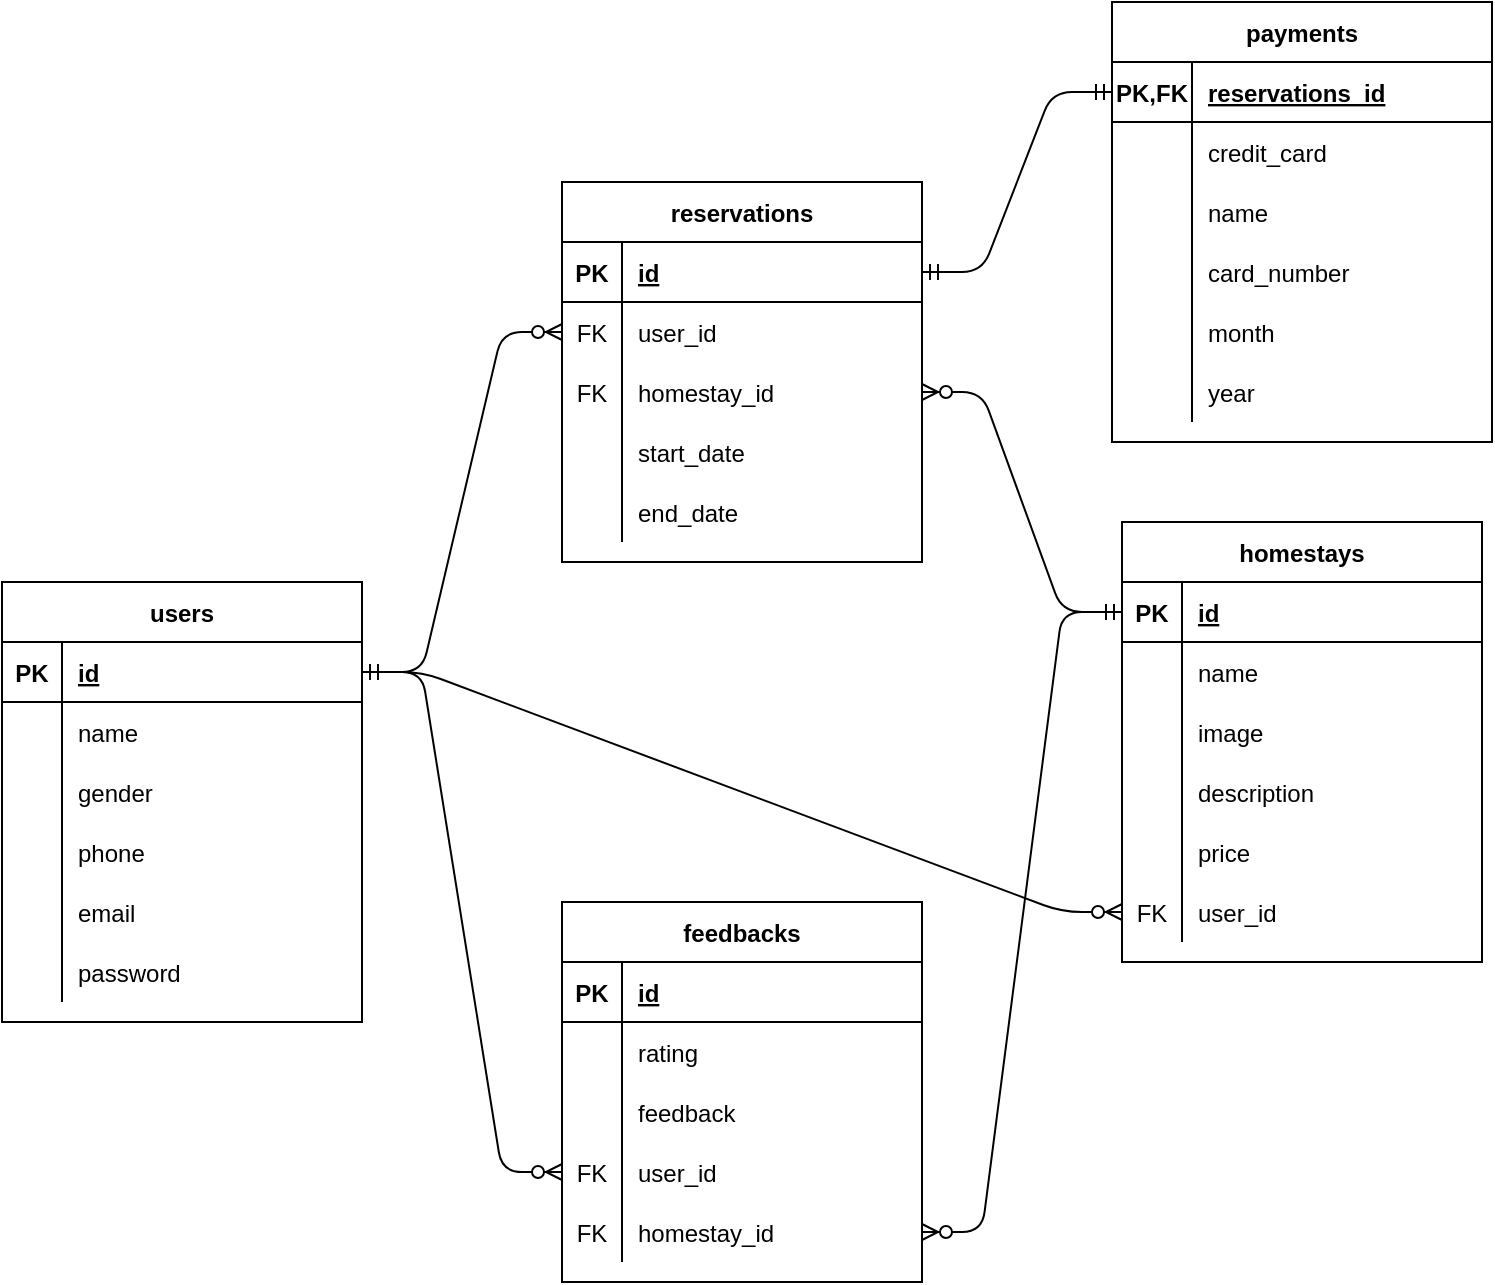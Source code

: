 <mxfile version="13.9.9" type="device"><diagram id="NwZHqndju-CirYjPbC9-" name="Page-1"><mxGraphModel dx="852" dy="494" grid="1" gridSize="10" guides="1" tooltips="1" connect="1" arrows="1" fold="1" page="1" pageScale="1" pageWidth="850" pageHeight="1100" math="0" shadow="0"><root><mxCell id="0"/><mxCell id="1" parent="0"/><mxCell id="INiHXZdMH8Mc_cu-hCHX-1" value="users" style="shape=table;startSize=30;container=1;collapsible=1;childLayout=tableLayout;fixedRows=1;rowLines=0;fontStyle=1;align=center;resizeLast=1;" parent="1" vertex="1"><mxGeometry x="170" y="350" width="180" height="220" as="geometry"/></mxCell><mxCell id="INiHXZdMH8Mc_cu-hCHX-2" value="" style="shape=partialRectangle;collapsible=0;dropTarget=0;pointerEvents=0;fillColor=none;top=0;left=0;bottom=1;right=0;points=[[0,0.5],[1,0.5]];portConstraint=eastwest;" parent="INiHXZdMH8Mc_cu-hCHX-1" vertex="1"><mxGeometry y="30" width="180" height="30" as="geometry"/></mxCell><mxCell id="INiHXZdMH8Mc_cu-hCHX-3" value="PK" style="shape=partialRectangle;connectable=0;fillColor=none;top=0;left=0;bottom=0;right=0;fontStyle=1;overflow=hidden;" parent="INiHXZdMH8Mc_cu-hCHX-2" vertex="1"><mxGeometry width="30" height="30" as="geometry"/></mxCell><mxCell id="INiHXZdMH8Mc_cu-hCHX-4" value="id" style="shape=partialRectangle;connectable=0;fillColor=none;top=0;left=0;bottom=0;right=0;align=left;spacingLeft=6;fontStyle=5;overflow=hidden;" parent="INiHXZdMH8Mc_cu-hCHX-2" vertex="1"><mxGeometry x="30" width="150" height="30" as="geometry"/></mxCell><mxCell id="INiHXZdMH8Mc_cu-hCHX-5" value="" style="shape=partialRectangle;collapsible=0;dropTarget=0;pointerEvents=0;fillColor=none;top=0;left=0;bottom=0;right=0;points=[[0,0.5],[1,0.5]];portConstraint=eastwest;" parent="INiHXZdMH8Mc_cu-hCHX-1" vertex="1"><mxGeometry y="60" width="180" height="30" as="geometry"/></mxCell><mxCell id="INiHXZdMH8Mc_cu-hCHX-6" value="" style="shape=partialRectangle;connectable=0;fillColor=none;top=0;left=0;bottom=0;right=0;editable=1;overflow=hidden;" parent="INiHXZdMH8Mc_cu-hCHX-5" vertex="1"><mxGeometry width="30" height="30" as="geometry"/></mxCell><mxCell id="INiHXZdMH8Mc_cu-hCHX-7" value="name" style="shape=partialRectangle;connectable=0;fillColor=none;top=0;left=0;bottom=0;right=0;align=left;spacingLeft=6;overflow=hidden;" parent="INiHXZdMH8Mc_cu-hCHX-5" vertex="1"><mxGeometry x="30" width="150" height="30" as="geometry"/></mxCell><mxCell id="INiHXZdMH8Mc_cu-hCHX-8" value="" style="shape=partialRectangle;collapsible=0;dropTarget=0;pointerEvents=0;fillColor=none;top=0;left=0;bottom=0;right=0;points=[[0,0.5],[1,0.5]];portConstraint=eastwest;" parent="INiHXZdMH8Mc_cu-hCHX-1" vertex="1"><mxGeometry y="90" width="180" height="30" as="geometry"/></mxCell><mxCell id="INiHXZdMH8Mc_cu-hCHX-9" value="" style="shape=partialRectangle;connectable=0;fillColor=none;top=0;left=0;bottom=0;right=0;editable=1;overflow=hidden;" parent="INiHXZdMH8Mc_cu-hCHX-8" vertex="1"><mxGeometry width="30" height="30" as="geometry"/></mxCell><mxCell id="INiHXZdMH8Mc_cu-hCHX-10" value="gender" style="shape=partialRectangle;connectable=0;fillColor=none;top=0;left=0;bottom=0;right=0;align=left;spacingLeft=6;overflow=hidden;" parent="INiHXZdMH8Mc_cu-hCHX-8" vertex="1"><mxGeometry x="30" width="150" height="30" as="geometry"/></mxCell><mxCell id="INiHXZdMH8Mc_cu-hCHX-11" value="" style="shape=partialRectangle;collapsible=0;dropTarget=0;pointerEvents=0;fillColor=none;top=0;left=0;bottom=0;right=0;points=[[0,0.5],[1,0.5]];portConstraint=eastwest;" parent="INiHXZdMH8Mc_cu-hCHX-1" vertex="1"><mxGeometry y="120" width="180" height="30" as="geometry"/></mxCell><mxCell id="INiHXZdMH8Mc_cu-hCHX-12" value="" style="shape=partialRectangle;connectable=0;fillColor=none;top=0;left=0;bottom=0;right=0;editable=1;overflow=hidden;" parent="INiHXZdMH8Mc_cu-hCHX-11" vertex="1"><mxGeometry width="30" height="30" as="geometry"/></mxCell><mxCell id="INiHXZdMH8Mc_cu-hCHX-13" value="phone" style="shape=partialRectangle;connectable=0;fillColor=none;top=0;left=0;bottom=0;right=0;align=left;spacingLeft=6;overflow=hidden;" parent="INiHXZdMH8Mc_cu-hCHX-11" vertex="1"><mxGeometry x="30" width="150" height="30" as="geometry"/></mxCell><mxCell id="INiHXZdMH8Mc_cu-hCHX-17" style="shape=partialRectangle;collapsible=0;dropTarget=0;pointerEvents=0;fillColor=none;top=0;left=0;bottom=0;right=0;points=[[0,0.5],[1,0.5]];portConstraint=eastwest;" parent="INiHXZdMH8Mc_cu-hCHX-1" vertex="1"><mxGeometry y="150" width="180" height="30" as="geometry"/></mxCell><mxCell id="INiHXZdMH8Mc_cu-hCHX-18" style="shape=partialRectangle;connectable=0;fillColor=none;top=0;left=0;bottom=0;right=0;editable=1;overflow=hidden;" parent="INiHXZdMH8Mc_cu-hCHX-17" vertex="1"><mxGeometry width="30" height="30" as="geometry"/></mxCell><mxCell id="INiHXZdMH8Mc_cu-hCHX-19" value="email" style="shape=partialRectangle;connectable=0;fillColor=none;top=0;left=0;bottom=0;right=0;align=left;spacingLeft=6;overflow=hidden;" parent="INiHXZdMH8Mc_cu-hCHX-17" vertex="1"><mxGeometry x="30" width="150" height="30" as="geometry"/></mxCell><mxCell id="INiHXZdMH8Mc_cu-hCHX-20" style="shape=partialRectangle;collapsible=0;dropTarget=0;pointerEvents=0;fillColor=none;top=0;left=0;bottom=0;right=0;points=[[0,0.5],[1,0.5]];portConstraint=eastwest;" parent="INiHXZdMH8Mc_cu-hCHX-1" vertex="1"><mxGeometry y="180" width="180" height="30" as="geometry"/></mxCell><mxCell id="INiHXZdMH8Mc_cu-hCHX-21" style="shape=partialRectangle;connectable=0;fillColor=none;top=0;left=0;bottom=0;right=0;editable=1;overflow=hidden;" parent="INiHXZdMH8Mc_cu-hCHX-20" vertex="1"><mxGeometry width="30" height="30" as="geometry"/></mxCell><mxCell id="INiHXZdMH8Mc_cu-hCHX-22" value="password" style="shape=partialRectangle;connectable=0;fillColor=none;top=0;left=0;bottom=0;right=0;align=left;spacingLeft=6;overflow=hidden;" parent="INiHXZdMH8Mc_cu-hCHX-20" vertex="1"><mxGeometry x="30" width="150" height="30" as="geometry"/></mxCell><mxCell id="INiHXZdMH8Mc_cu-hCHX-23" value="homestays" style="shape=table;startSize=30;container=1;collapsible=1;childLayout=tableLayout;fixedRows=1;rowLines=0;fontStyle=1;align=center;resizeLast=1;" parent="1" vertex="1"><mxGeometry x="730" y="320" width="180" height="220" as="geometry"/></mxCell><mxCell id="INiHXZdMH8Mc_cu-hCHX-24" value="" style="shape=partialRectangle;collapsible=0;dropTarget=0;pointerEvents=0;fillColor=none;top=0;left=0;bottom=1;right=0;points=[[0,0.5],[1,0.5]];portConstraint=eastwest;" parent="INiHXZdMH8Mc_cu-hCHX-23" vertex="1"><mxGeometry y="30" width="180" height="30" as="geometry"/></mxCell><mxCell id="INiHXZdMH8Mc_cu-hCHX-25" value="PK" style="shape=partialRectangle;connectable=0;fillColor=none;top=0;left=0;bottom=0;right=0;fontStyle=1;overflow=hidden;" parent="INiHXZdMH8Mc_cu-hCHX-24" vertex="1"><mxGeometry width="30" height="30" as="geometry"/></mxCell><mxCell id="INiHXZdMH8Mc_cu-hCHX-26" value="id" style="shape=partialRectangle;connectable=0;fillColor=none;top=0;left=0;bottom=0;right=0;align=left;spacingLeft=6;fontStyle=5;overflow=hidden;" parent="INiHXZdMH8Mc_cu-hCHX-24" vertex="1"><mxGeometry x="30" width="150" height="30" as="geometry"/></mxCell><mxCell id="INiHXZdMH8Mc_cu-hCHX-27" value="" style="shape=partialRectangle;collapsible=0;dropTarget=0;pointerEvents=0;fillColor=none;top=0;left=0;bottom=0;right=0;points=[[0,0.5],[1,0.5]];portConstraint=eastwest;" parent="INiHXZdMH8Mc_cu-hCHX-23" vertex="1"><mxGeometry y="60" width="180" height="30" as="geometry"/></mxCell><mxCell id="INiHXZdMH8Mc_cu-hCHX-28" value="" style="shape=partialRectangle;connectable=0;fillColor=none;top=0;left=0;bottom=0;right=0;editable=1;overflow=hidden;" parent="INiHXZdMH8Mc_cu-hCHX-27" vertex="1"><mxGeometry width="30" height="30" as="geometry"/></mxCell><mxCell id="INiHXZdMH8Mc_cu-hCHX-29" value="name" style="shape=partialRectangle;connectable=0;fillColor=none;top=0;left=0;bottom=0;right=0;align=left;spacingLeft=6;overflow=hidden;" parent="INiHXZdMH8Mc_cu-hCHX-27" vertex="1"><mxGeometry x="30" width="150" height="30" as="geometry"/></mxCell><mxCell id="lfOwHOdz3PCNLN7N-f5P-1" style="shape=partialRectangle;collapsible=0;dropTarget=0;pointerEvents=0;fillColor=none;top=0;left=0;bottom=0;right=0;points=[[0,0.5],[1,0.5]];portConstraint=eastwest;" parent="INiHXZdMH8Mc_cu-hCHX-23" vertex="1"><mxGeometry y="90" width="180" height="30" as="geometry"/></mxCell><mxCell id="lfOwHOdz3PCNLN7N-f5P-2" style="shape=partialRectangle;connectable=0;fillColor=none;top=0;left=0;bottom=0;right=0;editable=1;overflow=hidden;" parent="lfOwHOdz3PCNLN7N-f5P-1" vertex="1"><mxGeometry width="30" height="30" as="geometry"/></mxCell><mxCell id="lfOwHOdz3PCNLN7N-f5P-3" value="image" style="shape=partialRectangle;connectable=0;fillColor=none;top=0;left=0;bottom=0;right=0;align=left;spacingLeft=6;overflow=hidden;" parent="lfOwHOdz3PCNLN7N-f5P-1" vertex="1"><mxGeometry x="30" width="150" height="30" as="geometry"/></mxCell><mxCell id="INiHXZdMH8Mc_cu-hCHX-30" value="" style="shape=partialRectangle;collapsible=0;dropTarget=0;pointerEvents=0;fillColor=none;top=0;left=0;bottom=0;right=0;points=[[0,0.5],[1,0.5]];portConstraint=eastwest;" parent="INiHXZdMH8Mc_cu-hCHX-23" vertex="1"><mxGeometry y="120" width="180" height="30" as="geometry"/></mxCell><mxCell id="INiHXZdMH8Mc_cu-hCHX-31" value="" style="shape=partialRectangle;connectable=0;fillColor=none;top=0;left=0;bottom=0;right=0;editable=1;overflow=hidden;" parent="INiHXZdMH8Mc_cu-hCHX-30" vertex="1"><mxGeometry width="30" height="30" as="geometry"/></mxCell><mxCell id="INiHXZdMH8Mc_cu-hCHX-32" value="description" style="shape=partialRectangle;connectable=0;fillColor=none;top=0;left=0;bottom=0;right=0;align=left;spacingLeft=6;overflow=hidden;" parent="INiHXZdMH8Mc_cu-hCHX-30" vertex="1"><mxGeometry x="30" width="150" height="30" as="geometry"/></mxCell><mxCell id="INiHXZdMH8Mc_cu-hCHX-33" value="" style="shape=partialRectangle;collapsible=0;dropTarget=0;pointerEvents=0;fillColor=none;top=0;left=0;bottom=0;right=0;points=[[0,0.5],[1,0.5]];portConstraint=eastwest;" parent="INiHXZdMH8Mc_cu-hCHX-23" vertex="1"><mxGeometry y="150" width="180" height="30" as="geometry"/></mxCell><mxCell id="INiHXZdMH8Mc_cu-hCHX-34" value="" style="shape=partialRectangle;connectable=0;fillColor=none;top=0;left=0;bottom=0;right=0;editable=1;overflow=hidden;" parent="INiHXZdMH8Mc_cu-hCHX-33" vertex="1"><mxGeometry width="30" height="30" as="geometry"/></mxCell><mxCell id="INiHXZdMH8Mc_cu-hCHX-35" value="price" style="shape=partialRectangle;connectable=0;fillColor=none;top=0;left=0;bottom=0;right=0;align=left;spacingLeft=6;overflow=hidden;" parent="INiHXZdMH8Mc_cu-hCHX-33" vertex="1"><mxGeometry x="30" width="150" height="30" as="geometry"/></mxCell><mxCell id="INiHXZdMH8Mc_cu-hCHX-39" style="shape=partialRectangle;collapsible=0;dropTarget=0;pointerEvents=0;fillColor=none;top=0;left=0;bottom=0;right=0;points=[[0,0.5],[1,0.5]];portConstraint=eastwest;" parent="INiHXZdMH8Mc_cu-hCHX-23" vertex="1"><mxGeometry y="180" width="180" height="30" as="geometry"/></mxCell><mxCell id="INiHXZdMH8Mc_cu-hCHX-40" value="FK" style="shape=partialRectangle;connectable=0;fillColor=none;top=0;left=0;bottom=0;right=0;editable=1;overflow=hidden;" parent="INiHXZdMH8Mc_cu-hCHX-39" vertex="1"><mxGeometry width="30" height="30" as="geometry"/></mxCell><mxCell id="INiHXZdMH8Mc_cu-hCHX-41" value="user_id" style="shape=partialRectangle;connectable=0;fillColor=none;top=0;left=0;bottom=0;right=0;align=left;spacingLeft=6;overflow=hidden;" parent="INiHXZdMH8Mc_cu-hCHX-39" vertex="1"><mxGeometry x="30" width="150" height="30" as="geometry"/></mxCell><mxCell id="INiHXZdMH8Mc_cu-hCHX-47" value="" style="edgeStyle=entityRelationEdgeStyle;fontSize=12;html=1;endArrow=ERzeroToMany;startArrow=ERmandOne;" parent="1" source="INiHXZdMH8Mc_cu-hCHX-2" target="INiHXZdMH8Mc_cu-hCHX-39" edge="1"><mxGeometry width="100" height="100" relative="1" as="geometry"><mxPoint x="370" y="310" as="sourcePoint"/><mxPoint x="470" y="210" as="targetPoint"/></mxGeometry></mxCell><mxCell id="INiHXZdMH8Mc_cu-hCHX-48" value="reservations" style="shape=table;startSize=30;container=1;collapsible=1;childLayout=tableLayout;fixedRows=1;rowLines=0;fontStyle=1;align=center;resizeLast=1;" parent="1" vertex="1"><mxGeometry x="450" y="150" width="180" height="190" as="geometry"/></mxCell><mxCell id="INiHXZdMH8Mc_cu-hCHX-49" value="" style="shape=partialRectangle;collapsible=0;dropTarget=0;pointerEvents=0;fillColor=none;top=0;left=0;bottom=1;right=0;points=[[0,0.5],[1,0.5]];portConstraint=eastwest;" parent="INiHXZdMH8Mc_cu-hCHX-48" vertex="1"><mxGeometry y="30" width="180" height="30" as="geometry"/></mxCell><mxCell id="INiHXZdMH8Mc_cu-hCHX-50" value="PK" style="shape=partialRectangle;connectable=0;fillColor=none;top=0;left=0;bottom=0;right=0;fontStyle=1;overflow=hidden;" parent="INiHXZdMH8Mc_cu-hCHX-49" vertex="1"><mxGeometry width="30" height="30" as="geometry"/></mxCell><mxCell id="INiHXZdMH8Mc_cu-hCHX-51" value="id" style="shape=partialRectangle;connectable=0;fillColor=none;top=0;left=0;bottom=0;right=0;align=left;spacingLeft=6;fontStyle=5;overflow=hidden;" parent="INiHXZdMH8Mc_cu-hCHX-49" vertex="1"><mxGeometry x="30" width="150" height="30" as="geometry"/></mxCell><mxCell id="INiHXZdMH8Mc_cu-hCHX-52" value="" style="shape=partialRectangle;collapsible=0;dropTarget=0;pointerEvents=0;fillColor=none;top=0;left=0;bottom=0;right=0;points=[[0,0.5],[1,0.5]];portConstraint=eastwest;" parent="INiHXZdMH8Mc_cu-hCHX-48" vertex="1"><mxGeometry y="60" width="180" height="30" as="geometry"/></mxCell><mxCell id="INiHXZdMH8Mc_cu-hCHX-53" value="FK" style="shape=partialRectangle;connectable=0;fillColor=none;top=0;left=0;bottom=0;right=0;editable=1;overflow=hidden;" parent="INiHXZdMH8Mc_cu-hCHX-52" vertex="1"><mxGeometry width="30" height="30" as="geometry"/></mxCell><mxCell id="INiHXZdMH8Mc_cu-hCHX-54" value="user_id" style="shape=partialRectangle;connectable=0;fillColor=none;top=0;left=0;bottom=0;right=0;align=left;spacingLeft=6;overflow=hidden;" parent="INiHXZdMH8Mc_cu-hCHX-52" vertex="1"><mxGeometry x="30" width="150" height="30" as="geometry"/></mxCell><mxCell id="INiHXZdMH8Mc_cu-hCHX-55" value="" style="shape=partialRectangle;collapsible=0;dropTarget=0;pointerEvents=0;fillColor=none;top=0;left=0;bottom=0;right=0;points=[[0,0.5],[1,0.5]];portConstraint=eastwest;" parent="INiHXZdMH8Mc_cu-hCHX-48" vertex="1"><mxGeometry y="90" width="180" height="30" as="geometry"/></mxCell><mxCell id="INiHXZdMH8Mc_cu-hCHX-56" value="FK" style="shape=partialRectangle;connectable=0;fillColor=none;top=0;left=0;bottom=0;right=0;editable=1;overflow=hidden;" parent="INiHXZdMH8Mc_cu-hCHX-55" vertex="1"><mxGeometry width="30" height="30" as="geometry"/></mxCell><mxCell id="INiHXZdMH8Mc_cu-hCHX-57" value="homestay_id" style="shape=partialRectangle;connectable=0;fillColor=none;top=0;left=0;bottom=0;right=0;align=left;spacingLeft=6;overflow=hidden;" parent="INiHXZdMH8Mc_cu-hCHX-55" vertex="1"><mxGeometry x="30" width="150" height="30" as="geometry"/></mxCell><mxCell id="INiHXZdMH8Mc_cu-hCHX-58" value="" style="shape=partialRectangle;collapsible=0;dropTarget=0;pointerEvents=0;fillColor=none;top=0;left=0;bottom=0;right=0;points=[[0,0.5],[1,0.5]];portConstraint=eastwest;" parent="INiHXZdMH8Mc_cu-hCHX-48" vertex="1"><mxGeometry y="120" width="180" height="30" as="geometry"/></mxCell><mxCell id="INiHXZdMH8Mc_cu-hCHX-59" value="" style="shape=partialRectangle;connectable=0;fillColor=none;top=0;left=0;bottom=0;right=0;editable=1;overflow=hidden;" parent="INiHXZdMH8Mc_cu-hCHX-58" vertex="1"><mxGeometry width="30" height="30" as="geometry"/></mxCell><mxCell id="INiHXZdMH8Mc_cu-hCHX-60" value="start_date" style="shape=partialRectangle;connectable=0;fillColor=none;top=0;left=0;bottom=0;right=0;align=left;spacingLeft=6;overflow=hidden;" parent="INiHXZdMH8Mc_cu-hCHX-58" vertex="1"><mxGeometry x="30" width="150" height="30" as="geometry"/></mxCell><mxCell id="INiHXZdMH8Mc_cu-hCHX-61" style="shape=partialRectangle;collapsible=0;dropTarget=0;pointerEvents=0;fillColor=none;top=0;left=0;bottom=0;right=0;points=[[0,0.5],[1,0.5]];portConstraint=eastwest;" parent="INiHXZdMH8Mc_cu-hCHX-48" vertex="1"><mxGeometry y="150" width="180" height="30" as="geometry"/></mxCell><mxCell id="INiHXZdMH8Mc_cu-hCHX-62" style="shape=partialRectangle;connectable=0;fillColor=none;top=0;left=0;bottom=0;right=0;editable=1;overflow=hidden;" parent="INiHXZdMH8Mc_cu-hCHX-61" vertex="1"><mxGeometry width="30" height="30" as="geometry"/></mxCell><mxCell id="INiHXZdMH8Mc_cu-hCHX-63" value="end_date" style="shape=partialRectangle;connectable=0;fillColor=none;top=0;left=0;bottom=0;right=0;align=left;spacingLeft=6;overflow=hidden;" parent="INiHXZdMH8Mc_cu-hCHX-61" vertex="1"><mxGeometry x="30" width="150" height="30" as="geometry"/></mxCell><mxCell id="INiHXZdMH8Mc_cu-hCHX-67" value="" style="edgeStyle=entityRelationEdgeStyle;fontSize=12;html=1;endArrow=ERzeroToMany;startArrow=ERmandOne;entryX=1;entryY=0.5;entryDx=0;entryDy=0;" parent="1" source="INiHXZdMH8Mc_cu-hCHX-24" target="INiHXZdMH8Mc_cu-hCHX-55" edge="1"><mxGeometry width="100" height="100" relative="1" as="geometry"><mxPoint x="430" y="330" as="sourcePoint"/><mxPoint x="530" y="230" as="targetPoint"/></mxGeometry></mxCell><mxCell id="INiHXZdMH8Mc_cu-hCHX-68" value="" style="edgeStyle=entityRelationEdgeStyle;fontSize=12;html=1;endArrow=ERzeroToMany;startArrow=ERmandOne;exitX=1;exitY=0.5;exitDx=0;exitDy=0;entryX=0;entryY=0.5;entryDx=0;entryDy=0;" parent="1" source="INiHXZdMH8Mc_cu-hCHX-2" target="INiHXZdMH8Mc_cu-hCHX-52" edge="1"><mxGeometry width="100" height="100" relative="1" as="geometry"><mxPoint x="430" y="330" as="sourcePoint"/><mxPoint x="530" y="230" as="targetPoint"/></mxGeometry></mxCell><mxCell id="INiHXZdMH8Mc_cu-hCHX-69" value="payments" style="shape=table;startSize=30;container=1;collapsible=1;childLayout=tableLayout;fixedRows=1;rowLines=0;fontStyle=1;align=center;resizeLast=1;" parent="1" vertex="1"><mxGeometry x="725" y="60" width="190" height="220" as="geometry"/></mxCell><mxCell id="INiHXZdMH8Mc_cu-hCHX-70" value="" style="shape=partialRectangle;collapsible=0;dropTarget=0;pointerEvents=0;fillColor=none;top=0;left=0;bottom=1;right=0;points=[[0,0.5],[1,0.5]];portConstraint=eastwest;" parent="INiHXZdMH8Mc_cu-hCHX-69" vertex="1"><mxGeometry y="30" width="190" height="30" as="geometry"/></mxCell><mxCell id="INiHXZdMH8Mc_cu-hCHX-71" value="PK,FK" style="shape=partialRectangle;connectable=0;fillColor=none;top=0;left=0;bottom=0;right=0;fontStyle=1;overflow=hidden;" parent="INiHXZdMH8Mc_cu-hCHX-70" vertex="1"><mxGeometry width="40" height="30" as="geometry"/></mxCell><mxCell id="INiHXZdMH8Mc_cu-hCHX-72" value="reservations_id" style="shape=partialRectangle;connectable=0;fillColor=none;top=0;left=0;bottom=0;right=0;align=left;spacingLeft=6;fontStyle=5;overflow=hidden;" parent="INiHXZdMH8Mc_cu-hCHX-70" vertex="1"><mxGeometry x="40" width="150" height="30" as="geometry"/></mxCell><mxCell id="INiHXZdMH8Mc_cu-hCHX-73" value="" style="shape=partialRectangle;collapsible=0;dropTarget=0;pointerEvents=0;fillColor=none;top=0;left=0;bottom=0;right=0;points=[[0,0.5],[1,0.5]];portConstraint=eastwest;" parent="INiHXZdMH8Mc_cu-hCHX-69" vertex="1"><mxGeometry y="60" width="190" height="30" as="geometry"/></mxCell><mxCell id="INiHXZdMH8Mc_cu-hCHX-74" value="" style="shape=partialRectangle;connectable=0;fillColor=none;top=0;left=0;bottom=0;right=0;editable=1;overflow=hidden;" parent="INiHXZdMH8Mc_cu-hCHX-73" vertex="1"><mxGeometry width="40" height="30" as="geometry"/></mxCell><mxCell id="INiHXZdMH8Mc_cu-hCHX-75" value="credit_card" style="shape=partialRectangle;connectable=0;fillColor=none;top=0;left=0;bottom=0;right=0;align=left;spacingLeft=6;overflow=hidden;" parent="INiHXZdMH8Mc_cu-hCHX-73" vertex="1"><mxGeometry x="40" width="150" height="30" as="geometry"/></mxCell><mxCell id="INiHXZdMH8Mc_cu-hCHX-76" value="" style="shape=partialRectangle;collapsible=0;dropTarget=0;pointerEvents=0;fillColor=none;top=0;left=0;bottom=0;right=0;points=[[0,0.5],[1,0.5]];portConstraint=eastwest;" parent="INiHXZdMH8Mc_cu-hCHX-69" vertex="1"><mxGeometry y="90" width="190" height="30" as="geometry"/></mxCell><mxCell id="INiHXZdMH8Mc_cu-hCHX-77" value="" style="shape=partialRectangle;connectable=0;fillColor=none;top=0;left=0;bottom=0;right=0;editable=1;overflow=hidden;" parent="INiHXZdMH8Mc_cu-hCHX-76" vertex="1"><mxGeometry width="40" height="30" as="geometry"/></mxCell><mxCell id="INiHXZdMH8Mc_cu-hCHX-78" value="name" style="shape=partialRectangle;connectable=0;fillColor=none;top=0;left=0;bottom=0;right=0;align=left;spacingLeft=6;overflow=hidden;" parent="INiHXZdMH8Mc_cu-hCHX-76" vertex="1"><mxGeometry x="40" width="150" height="30" as="geometry"/></mxCell><mxCell id="INiHXZdMH8Mc_cu-hCHX-79" value="" style="shape=partialRectangle;collapsible=0;dropTarget=0;pointerEvents=0;fillColor=none;top=0;left=0;bottom=0;right=0;points=[[0,0.5],[1,0.5]];portConstraint=eastwest;" parent="INiHXZdMH8Mc_cu-hCHX-69" vertex="1"><mxGeometry y="120" width="190" height="30" as="geometry"/></mxCell><mxCell id="INiHXZdMH8Mc_cu-hCHX-80" value="" style="shape=partialRectangle;connectable=0;fillColor=none;top=0;left=0;bottom=0;right=0;editable=1;overflow=hidden;" parent="INiHXZdMH8Mc_cu-hCHX-79" vertex="1"><mxGeometry width="40" height="30" as="geometry"/></mxCell><mxCell id="INiHXZdMH8Mc_cu-hCHX-81" value="card_number" style="shape=partialRectangle;connectable=0;fillColor=none;top=0;left=0;bottom=0;right=0;align=left;spacingLeft=6;overflow=hidden;" parent="INiHXZdMH8Mc_cu-hCHX-79" vertex="1"><mxGeometry x="40" width="150" height="30" as="geometry"/></mxCell><mxCell id="INiHXZdMH8Mc_cu-hCHX-82" style="shape=partialRectangle;collapsible=0;dropTarget=0;pointerEvents=0;fillColor=none;top=0;left=0;bottom=0;right=0;points=[[0,0.5],[1,0.5]];portConstraint=eastwest;" parent="INiHXZdMH8Mc_cu-hCHX-69" vertex="1"><mxGeometry y="150" width="190" height="30" as="geometry"/></mxCell><mxCell id="INiHXZdMH8Mc_cu-hCHX-83" style="shape=partialRectangle;connectable=0;fillColor=none;top=0;left=0;bottom=0;right=0;editable=1;overflow=hidden;" parent="INiHXZdMH8Mc_cu-hCHX-82" vertex="1"><mxGeometry width="40" height="30" as="geometry"/></mxCell><mxCell id="INiHXZdMH8Mc_cu-hCHX-84" value="month" style="shape=partialRectangle;connectable=0;fillColor=none;top=0;left=0;bottom=0;right=0;align=left;spacingLeft=6;overflow=hidden;" parent="INiHXZdMH8Mc_cu-hCHX-82" vertex="1"><mxGeometry x="40" width="150" height="30" as="geometry"/></mxCell><mxCell id="INiHXZdMH8Mc_cu-hCHX-85" style="shape=partialRectangle;collapsible=0;dropTarget=0;pointerEvents=0;fillColor=none;top=0;left=0;bottom=0;right=0;points=[[0,0.5],[1,0.5]];portConstraint=eastwest;" parent="INiHXZdMH8Mc_cu-hCHX-69" vertex="1"><mxGeometry y="180" width="190" height="30" as="geometry"/></mxCell><mxCell id="INiHXZdMH8Mc_cu-hCHX-86" style="shape=partialRectangle;connectable=0;fillColor=none;top=0;left=0;bottom=0;right=0;editable=1;overflow=hidden;" parent="INiHXZdMH8Mc_cu-hCHX-85" vertex="1"><mxGeometry width="40" height="30" as="geometry"/></mxCell><mxCell id="INiHXZdMH8Mc_cu-hCHX-87" value="year" style="shape=partialRectangle;connectable=0;fillColor=none;top=0;left=0;bottom=0;right=0;align=left;spacingLeft=6;overflow=hidden;" parent="INiHXZdMH8Mc_cu-hCHX-85" vertex="1"><mxGeometry x="40" width="150" height="30" as="geometry"/></mxCell><mxCell id="INiHXZdMH8Mc_cu-hCHX-88" value="" style="edgeStyle=entityRelationEdgeStyle;fontSize=12;html=1;endArrow=ERmandOne;startArrow=ERmandOne;exitX=1;exitY=0.5;exitDx=0;exitDy=0;entryX=0;entryY=0.5;entryDx=0;entryDy=0;" parent="1" source="INiHXZdMH8Mc_cu-hCHX-49" target="INiHXZdMH8Mc_cu-hCHX-70" edge="1"><mxGeometry width="100" height="100" relative="1" as="geometry"><mxPoint x="660" y="190" as="sourcePoint"/><mxPoint x="760" y="90" as="targetPoint"/></mxGeometry></mxCell><mxCell id="INiHXZdMH8Mc_cu-hCHX-89" value="feedbacks" style="shape=table;startSize=30;container=1;collapsible=1;childLayout=tableLayout;fixedRows=1;rowLines=0;fontStyle=1;align=center;resizeLast=1;" parent="1" vertex="1"><mxGeometry x="450" y="510" width="180" height="190" as="geometry"/></mxCell><mxCell id="INiHXZdMH8Mc_cu-hCHX-90" value="" style="shape=partialRectangle;collapsible=0;dropTarget=0;pointerEvents=0;fillColor=none;top=0;left=0;bottom=1;right=0;points=[[0,0.5],[1,0.5]];portConstraint=eastwest;" parent="INiHXZdMH8Mc_cu-hCHX-89" vertex="1"><mxGeometry y="30" width="180" height="30" as="geometry"/></mxCell><mxCell id="INiHXZdMH8Mc_cu-hCHX-91" value="PK" style="shape=partialRectangle;connectable=0;fillColor=none;top=0;left=0;bottom=0;right=0;fontStyle=1;overflow=hidden;" parent="INiHXZdMH8Mc_cu-hCHX-90" vertex="1"><mxGeometry width="30" height="30" as="geometry"/></mxCell><mxCell id="INiHXZdMH8Mc_cu-hCHX-92" value="id" style="shape=partialRectangle;connectable=0;fillColor=none;top=0;left=0;bottom=0;right=0;align=left;spacingLeft=6;fontStyle=5;overflow=hidden;" parent="INiHXZdMH8Mc_cu-hCHX-90" vertex="1"><mxGeometry x="30" width="150" height="30" as="geometry"/></mxCell><mxCell id="INiHXZdMH8Mc_cu-hCHX-93" value="" style="shape=partialRectangle;collapsible=0;dropTarget=0;pointerEvents=0;fillColor=none;top=0;left=0;bottom=0;right=0;points=[[0,0.5],[1,0.5]];portConstraint=eastwest;" parent="INiHXZdMH8Mc_cu-hCHX-89" vertex="1"><mxGeometry y="60" width="180" height="30" as="geometry"/></mxCell><mxCell id="INiHXZdMH8Mc_cu-hCHX-94" value="" style="shape=partialRectangle;connectable=0;fillColor=none;top=0;left=0;bottom=0;right=0;editable=1;overflow=hidden;" parent="INiHXZdMH8Mc_cu-hCHX-93" vertex="1"><mxGeometry width="30" height="30" as="geometry"/></mxCell><mxCell id="INiHXZdMH8Mc_cu-hCHX-95" value="rating" style="shape=partialRectangle;connectable=0;fillColor=none;top=0;left=0;bottom=0;right=0;align=left;spacingLeft=6;overflow=hidden;" parent="INiHXZdMH8Mc_cu-hCHX-93" vertex="1"><mxGeometry x="30" width="150" height="30" as="geometry"/></mxCell><mxCell id="iexP5gGlcPrDWiBzA4BD-7" style="shape=partialRectangle;collapsible=0;dropTarget=0;pointerEvents=0;fillColor=none;top=0;left=0;bottom=0;right=0;points=[[0,0.5],[1,0.5]];portConstraint=eastwest;" parent="INiHXZdMH8Mc_cu-hCHX-89" vertex="1"><mxGeometry y="90" width="180" height="30" as="geometry"/></mxCell><mxCell id="iexP5gGlcPrDWiBzA4BD-8" style="shape=partialRectangle;connectable=0;fillColor=none;top=0;left=0;bottom=0;right=0;editable=1;overflow=hidden;" parent="iexP5gGlcPrDWiBzA4BD-7" vertex="1"><mxGeometry width="30" height="30" as="geometry"/></mxCell><mxCell id="iexP5gGlcPrDWiBzA4BD-9" value="feedback" style="shape=partialRectangle;connectable=0;fillColor=none;top=0;left=0;bottom=0;right=0;align=left;spacingLeft=6;overflow=hidden;" parent="iexP5gGlcPrDWiBzA4BD-7" vertex="1"><mxGeometry x="30" width="150" height="30" as="geometry"/></mxCell><mxCell id="INiHXZdMH8Mc_cu-hCHX-96" value="" style="shape=partialRectangle;collapsible=0;dropTarget=0;pointerEvents=0;fillColor=none;top=0;left=0;bottom=0;right=0;points=[[0,0.5],[1,0.5]];portConstraint=eastwest;" parent="INiHXZdMH8Mc_cu-hCHX-89" vertex="1"><mxGeometry y="120" width="180" height="30" as="geometry"/></mxCell><mxCell id="INiHXZdMH8Mc_cu-hCHX-97" value="FK" style="shape=partialRectangle;connectable=0;fillColor=none;top=0;left=0;bottom=0;right=0;editable=1;overflow=hidden;" parent="INiHXZdMH8Mc_cu-hCHX-96" vertex="1"><mxGeometry width="30" height="30" as="geometry"/></mxCell><mxCell id="INiHXZdMH8Mc_cu-hCHX-98" value="user_id" style="shape=partialRectangle;connectable=0;fillColor=none;top=0;left=0;bottom=0;right=0;align=left;spacingLeft=6;overflow=hidden;" parent="INiHXZdMH8Mc_cu-hCHX-96" vertex="1"><mxGeometry x="30" width="150" height="30" as="geometry"/></mxCell><mxCell id="INiHXZdMH8Mc_cu-hCHX-99" value="" style="shape=partialRectangle;collapsible=0;dropTarget=0;pointerEvents=0;fillColor=none;top=0;left=0;bottom=0;right=0;points=[[0,0.5],[1,0.5]];portConstraint=eastwest;" parent="INiHXZdMH8Mc_cu-hCHX-89" vertex="1"><mxGeometry y="150" width="180" height="30" as="geometry"/></mxCell><mxCell id="INiHXZdMH8Mc_cu-hCHX-100" value="FK" style="shape=partialRectangle;connectable=0;fillColor=none;top=0;left=0;bottom=0;right=0;editable=1;overflow=hidden;" parent="INiHXZdMH8Mc_cu-hCHX-99" vertex="1"><mxGeometry width="30" height="30" as="geometry"/></mxCell><mxCell id="INiHXZdMH8Mc_cu-hCHX-101" value="homestay_id" style="shape=partialRectangle;connectable=0;fillColor=none;top=0;left=0;bottom=0;right=0;align=left;spacingLeft=6;overflow=hidden;" parent="INiHXZdMH8Mc_cu-hCHX-99" vertex="1"><mxGeometry x="30" width="150" height="30" as="geometry"/></mxCell><mxCell id="INiHXZdMH8Mc_cu-hCHX-105" value="" style="edgeStyle=entityRelationEdgeStyle;fontSize=12;html=1;endArrow=ERzeroToMany;startArrow=ERmandOne;exitX=1;exitY=0.5;exitDx=0;exitDy=0;entryX=0;entryY=0.5;entryDx=0;entryDy=0;" parent="1" source="INiHXZdMH8Mc_cu-hCHX-2" target="INiHXZdMH8Mc_cu-hCHX-96" edge="1"><mxGeometry width="100" height="100" relative="1" as="geometry"><mxPoint x="280" y="560" as="sourcePoint"/><mxPoint x="380" y="460" as="targetPoint"/></mxGeometry></mxCell><mxCell id="INiHXZdMH8Mc_cu-hCHX-106" value="" style="edgeStyle=entityRelationEdgeStyle;fontSize=12;html=1;endArrow=ERzeroToMany;startArrow=ERmandOne;exitX=0;exitY=0.5;exitDx=0;exitDy=0;" parent="1" source="INiHXZdMH8Mc_cu-hCHX-24" target="INiHXZdMH8Mc_cu-hCHX-99" edge="1"><mxGeometry width="100" height="100" relative="1" as="geometry"><mxPoint x="530" y="560" as="sourcePoint"/><mxPoint x="630" y="460" as="targetPoint"/></mxGeometry></mxCell></root></mxGraphModel></diagram></mxfile>